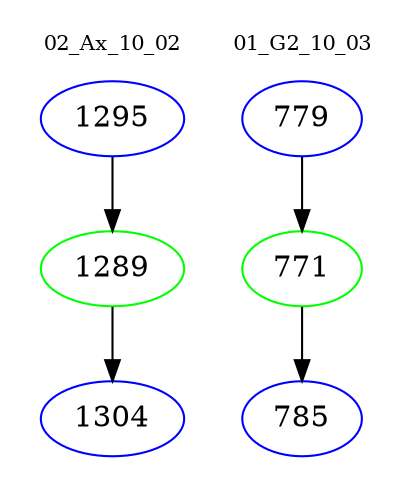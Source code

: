 digraph{
subgraph cluster_0 {
color = white
label = "02_Ax_10_02";
fontsize=10;
T0_1295 [label="1295", color="blue"]
T0_1295 -> T0_1289 [color="black"]
T0_1289 [label="1289", color="green"]
T0_1289 -> T0_1304 [color="black"]
T0_1304 [label="1304", color="blue"]
}
subgraph cluster_1 {
color = white
label = "01_G2_10_03";
fontsize=10;
T1_779 [label="779", color="blue"]
T1_779 -> T1_771 [color="black"]
T1_771 [label="771", color="green"]
T1_771 -> T1_785 [color="black"]
T1_785 [label="785", color="blue"]
}
}
